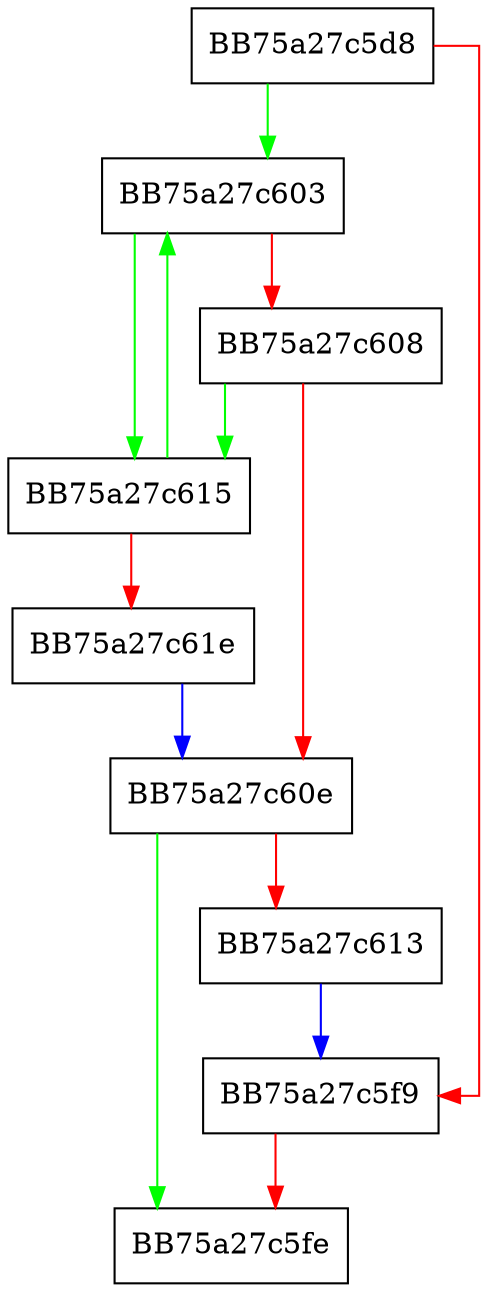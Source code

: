 digraph getRowTrigger {
  node [shape="box"];
  graph [splines=ortho];
  BB75a27c5d8 -> BB75a27c603 [color="green"];
  BB75a27c5d8 -> BB75a27c5f9 [color="red"];
  BB75a27c5f9 -> BB75a27c5fe [color="red"];
  BB75a27c603 -> BB75a27c615 [color="green"];
  BB75a27c603 -> BB75a27c608 [color="red"];
  BB75a27c608 -> BB75a27c615 [color="green"];
  BB75a27c608 -> BB75a27c60e [color="red"];
  BB75a27c60e -> BB75a27c5fe [color="green"];
  BB75a27c60e -> BB75a27c613 [color="red"];
  BB75a27c613 -> BB75a27c5f9 [color="blue"];
  BB75a27c615 -> BB75a27c603 [color="green"];
  BB75a27c615 -> BB75a27c61e [color="red"];
  BB75a27c61e -> BB75a27c60e [color="blue"];
}